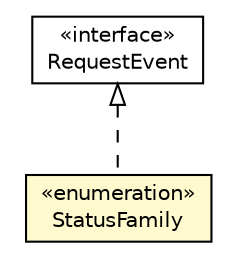 #!/usr/local/bin/dot
#
# Class diagram 
# Generated by UMLGraph version R5_6-24-gf6e263 (http://www.umlgraph.org/)
#

digraph G {
	edge [fontname="Helvetica",fontsize=10,labelfontname="Helvetica",labelfontsize=10];
	node [fontname="Helvetica",fontsize=10,shape=plaintext];
	nodesep=0.25;
	ranksep=0.5;
	// io.reinert.requestor.core.RequestEvent
	c82122 [label=<<table title="io.reinert.requestor.core.RequestEvent" border="0" cellborder="1" cellspacing="0" cellpadding="2" port="p" href="./RequestEvent.html">
		<tr><td><table border="0" cellspacing="0" cellpadding="1">
<tr><td align="center" balign="center"> &#171;interface&#187; </td></tr>
<tr><td align="center" balign="center"> RequestEvent </td></tr>
		</table></td></tr>
		</table>>, URL="./RequestEvent.html", fontname="Helvetica", fontcolor="black", fontsize=10.0];
	// io.reinert.requestor.core.StatusFamily
	c82184 [label=<<table title="io.reinert.requestor.core.StatusFamily" border="0" cellborder="1" cellspacing="0" cellpadding="2" port="p" bgcolor="lemonChiffon" href="./StatusFamily.html">
		<tr><td><table border="0" cellspacing="0" cellpadding="1">
<tr><td align="center" balign="center"> &#171;enumeration&#187; </td></tr>
<tr><td align="center" balign="center"> StatusFamily </td></tr>
		</table></td></tr>
		</table>>, URL="./StatusFamily.html", fontname="Helvetica", fontcolor="black", fontsize=10.0];
	//io.reinert.requestor.core.StatusFamily implements io.reinert.requestor.core.RequestEvent
	c82122:p -> c82184:p [dir=back,arrowtail=empty,style=dashed];
}


